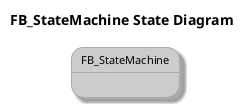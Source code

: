 @startuml State Diagram

skin rose
left to right direction
hide empty description
!theme reddress-lightgreen
title FB_StateMachine State Diagram



state FB_StateMachine{



}

@enduml
